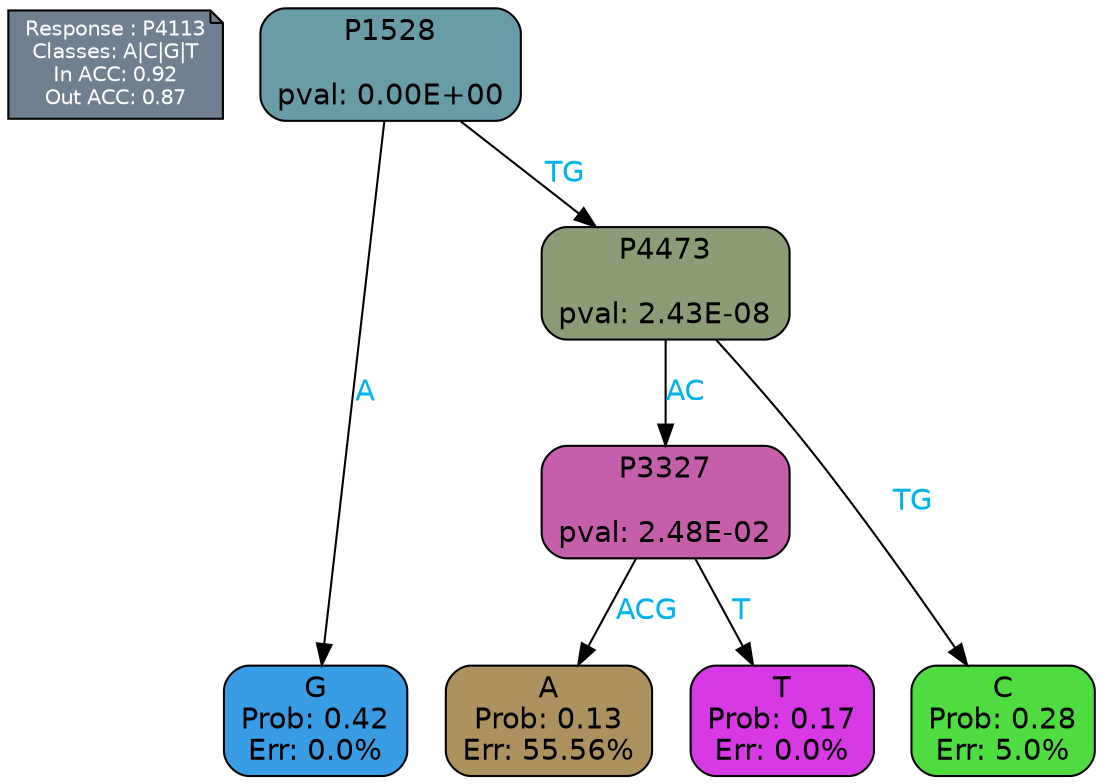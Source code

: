 digraph Tree {
node [shape=box, style="filled, rounded", color="black", fontname=helvetica] ;
graph [ranksep=equally, splines=polylines, bgcolor=transparent, dpi=600] ;
edge [fontname=helvetica] ;
LEGEND [label="Response : P4113
Classes: A|C|G|T
In ACC: 0.92
Out ACC: 0.87
",shape=note,align=left,style=filled,fillcolor="slategray",fontcolor="white",fontsize=10];1 [label="P1528

pval: 0.00E+00", fillcolor="#689ca6"] ;
2 [label="G
Prob: 0.42
Err: 0.0%", fillcolor="#399de5"] ;
3 [label="P4473

pval: 2.43E-08", fillcolor="#8b9c77"] ;
4 [label="P3327

pval: 2.48E-02", fillcolor="#c55fab"] ;
5 [label="A
Prob: 0.13
Err: 55.56%", fillcolor="#ad925f"] ;
6 [label="T
Prob: 0.17
Err: 0.0%", fillcolor="#d739e5"] ;
7 [label="C
Prob: 0.28
Err: 5.0%", fillcolor="#4edc41"] ;
1 -> 2 [label="A",fontcolor=deepskyblue2] ;
1 -> 3 [label="TG",fontcolor=deepskyblue2] ;
3 -> 4 [label="AC",fontcolor=deepskyblue2] ;
3 -> 7 [label="TG",fontcolor=deepskyblue2] ;
4 -> 5 [label="ACG",fontcolor=deepskyblue2] ;
4 -> 6 [label="T",fontcolor=deepskyblue2] ;
{rank = same; 2;5;6;7;}{rank = same; LEGEND;1;}}